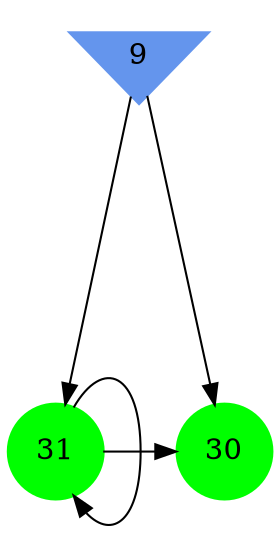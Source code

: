 digraph brain {
	ranksep=2.0;
	9 [shape=invtriangle,style=filled,color=cornflowerblue];
	30 [shape=circle,style=filled,color=green];
	31 [shape=circle,style=filled,color=green];
	9	->	30;
	9	->	31;
	31	->	30;
	31	->	31;
	{ rank=same; 9; }
	{ rank=same; }
	{ rank=same; 30; 31; }
}
